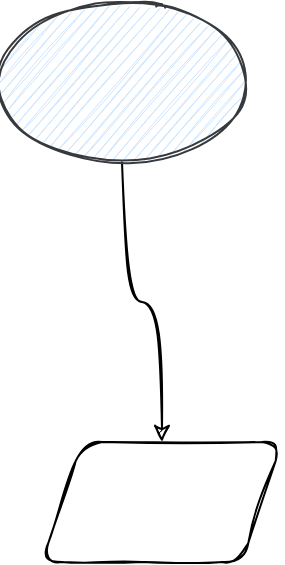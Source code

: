<mxfile version="13.6.4" type="device"><diagram id="ZFewM4foQJVDcZWICkWL" name="Page-1"><mxGraphModel dx="872" dy="530" grid="1" gridSize="10" guides="1" tooltips="1" connect="1" arrows="1" fold="1" page="1" pageScale="1" pageWidth="850" pageHeight="1100" math="0" shadow="0"><root><mxCell id="0"/><mxCell id="1" parent="0"/><mxCell id="Htn2N8xKn-jsOaLvB2J3-3" style="edgeStyle=orthogonalEdgeStyle;orthogonalLoop=1;jettySize=auto;html=1;exitX=0.5;exitY=1;exitDx=0;exitDy=0;entryX=0.5;entryY=0;entryDx=0;entryDy=0;sketch=1;curved=1;" edge="1" parent="1" source="Htn2N8xKn-jsOaLvB2J3-1" target="Htn2N8xKn-jsOaLvB2J3-2"><mxGeometry relative="1" as="geometry"/></mxCell><mxCell id="Htn2N8xKn-jsOaLvB2J3-1" value="" style="ellipse;whiteSpace=wrap;html=1;sketch=1;rounded=1;fillColor=#cce5ff;strokeColor=#36393d;" vertex="1" parent="1"><mxGeometry x="260" y="150" width="120" height="80" as="geometry"/></mxCell><mxCell id="Htn2N8xKn-jsOaLvB2J3-2" value="" style="shape=parallelogram;perimeter=parallelogramPerimeter;whiteSpace=wrap;html=1;fixedSize=1;sketch=1;rounded=1;" vertex="1" parent="1"><mxGeometry x="280" y="370" width="120" height="60" as="geometry"/></mxCell></root></mxGraphModel></diagram></mxfile>
